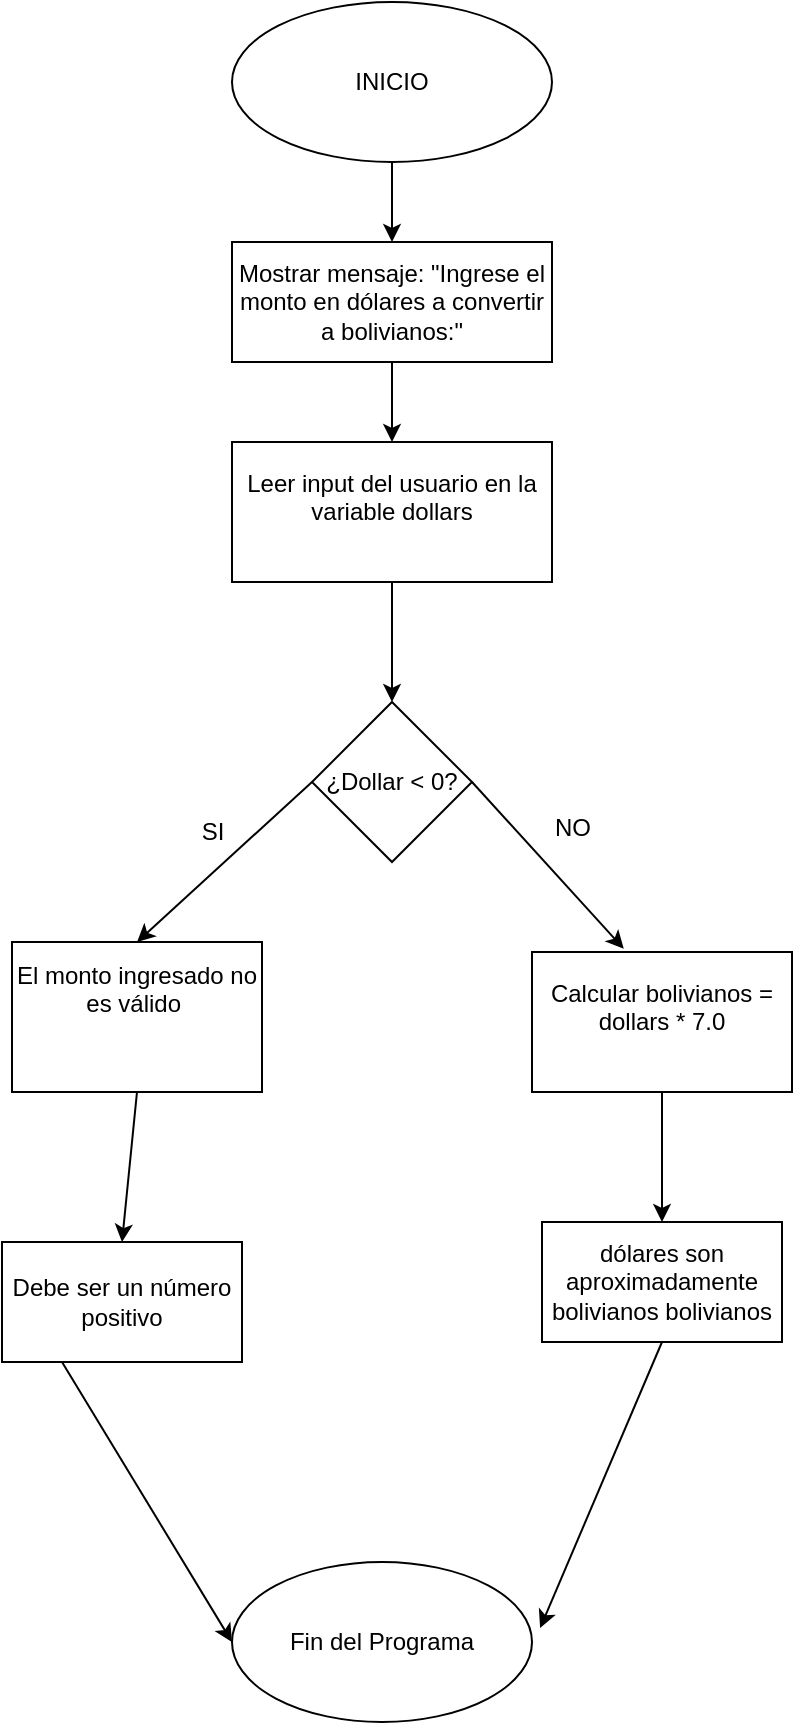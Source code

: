 <mxfile version="24.6.1" type="device">
  <diagram name="Página-1" id="bxtANWBePFYG9ldre4Y_">
    <mxGraphModel dx="1633" dy="766" grid="1" gridSize="10" guides="1" tooltips="1" connect="1" arrows="1" fold="1" page="1" pageScale="1" pageWidth="827" pageHeight="1169" math="0" shadow="0">
      <root>
        <mxCell id="0" />
        <mxCell id="1" parent="0" />
        <mxCell id="EbjDFUz-OWnhSn3aXGN4-6" style="edgeStyle=orthogonalEdgeStyle;rounded=0;orthogonalLoop=1;jettySize=auto;html=1;exitX=0.5;exitY=1;exitDx=0;exitDy=0;entryX=0.5;entryY=0;entryDx=0;entryDy=0;" parent="1" source="EbjDFUz-OWnhSn3aXGN4-5" target="EbjDFUz-OWnhSn3aXGN4-7" edge="1">
          <mxGeometry relative="1" as="geometry">
            <mxPoint x="440" y="160" as="targetPoint" />
          </mxGeometry>
        </mxCell>
        <mxCell id="EbjDFUz-OWnhSn3aXGN4-5" value="INICIO" style="ellipse;whiteSpace=wrap;html=1;" parent="1" vertex="1">
          <mxGeometry x="360" y="30" width="160" height="80" as="geometry" />
        </mxCell>
        <mxCell id="EbjDFUz-OWnhSn3aXGN4-8" style="edgeStyle=none;rounded=0;orthogonalLoop=1;jettySize=auto;html=1;entryX=0.5;entryY=0;entryDx=0;entryDy=0;" parent="1" target="EbjDFUz-OWnhSn3aXGN4-9" edge="1">
          <mxGeometry relative="1" as="geometry">
            <mxPoint x="440" y="250" as="targetPoint" />
            <mxPoint x="440" y="210" as="sourcePoint" />
          </mxGeometry>
        </mxCell>
        <mxCell id="EbjDFUz-OWnhSn3aXGN4-7" value="Mostrar mensaje: &quot;Ingrese el monto en dólares a convertir a bolivianos:&quot;" style="whiteSpace=wrap;html=1;" parent="1" vertex="1">
          <mxGeometry x="360" y="150" width="160" height="60" as="geometry" />
        </mxCell>
        <mxCell id="cbmGmx_zPtB3ROgtUopt-5" style="edgeStyle=none;rounded=0;orthogonalLoop=1;jettySize=auto;html=1;exitX=0.5;exitY=1;exitDx=0;exitDy=0;" edge="1" parent="1" source="EbjDFUz-OWnhSn3aXGN4-9" target="cbmGmx_zPtB3ROgtUopt-3">
          <mxGeometry relative="1" as="geometry" />
        </mxCell>
        <mxCell id="EbjDFUz-OWnhSn3aXGN4-9" value="&#xa;Leer input del usuario en la variable dollars&#xa;&#xa;" style="whiteSpace=wrap;html=1;" parent="1" vertex="1">
          <mxGeometry x="360" y="250" width="160" height="70" as="geometry" />
        </mxCell>
        <mxCell id="EbjDFUz-OWnhSn3aXGN4-14" style="edgeStyle=none;rounded=0;orthogonalLoop=1;jettySize=auto;html=1;exitX=1;exitY=0.5;exitDx=0;exitDy=0;entryX=0.353;entryY=-0.023;entryDx=0;entryDy=0;entryPerimeter=0;" parent="1" source="cbmGmx_zPtB3ROgtUopt-3" target="EbjDFUz-OWnhSn3aXGN4-16" edge="1">
          <mxGeometry relative="1" as="geometry">
            <mxPoint x="480" y="490" as="targetPoint" />
            <mxPoint x="477.5" y="410" as="sourcePoint" />
          </mxGeometry>
        </mxCell>
        <mxCell id="EbjDFUz-OWnhSn3aXGN4-17" style="edgeStyle=none;rounded=0;orthogonalLoop=1;jettySize=auto;html=1;exitX=0;exitY=0.5;exitDx=0;exitDy=0;entryX=0.5;entryY=0;entryDx=0;entryDy=0;" parent="1" source="cbmGmx_zPtB3ROgtUopt-3" target="EbjDFUz-OWnhSn3aXGN4-18" edge="1">
          <mxGeometry relative="1" as="geometry">
            <mxPoint x="365" y="480" as="targetPoint" />
            <mxPoint x="396.95" y="413" as="sourcePoint" />
          </mxGeometry>
        </mxCell>
        <mxCell id="EbjDFUz-OWnhSn3aXGN4-13" style="edgeStyle=none;rounded=0;orthogonalLoop=1;jettySize=auto;html=1;entryX=1;entryY=0.5;entryDx=0;entryDy=0;" parent="1" edge="1">
          <mxGeometry relative="1" as="geometry">
            <mxPoint x="515" y="385" as="sourcePoint" />
            <mxPoint x="515" y="385" as="targetPoint" />
          </mxGeometry>
        </mxCell>
        <mxCell id="EbjDFUz-OWnhSn3aXGN4-15" value="NO&lt;div&gt;&lt;br&gt;&lt;/div&gt;" style="text;html=1;align=center;verticalAlign=middle;resizable=0;points=[];autosize=1;strokeColor=none;fillColor=none;" parent="1" vertex="1">
          <mxGeometry x="510" y="430" width="40" height="40" as="geometry" />
        </mxCell>
        <mxCell id="EbjDFUz-OWnhSn3aXGN4-23" style="edgeStyle=none;rounded=0;orthogonalLoop=1;jettySize=auto;html=1;exitX=0.5;exitY=1;exitDx=0;exitDy=0;entryX=0.5;entryY=0;entryDx=0;entryDy=0;" parent="1" source="EbjDFUz-OWnhSn3aXGN4-16" target="EbjDFUz-OWnhSn3aXGN4-24" edge="1">
          <mxGeometry relative="1" as="geometry">
            <mxPoint x="575" y="640" as="targetPoint" />
          </mxGeometry>
        </mxCell>
        <mxCell id="EbjDFUz-OWnhSn3aXGN4-16" value="Calcular bolivianos = dollars * 7.0&lt;div&gt;&lt;br/&gt;&lt;/div&gt;" style="whiteSpace=wrap;html=1;" parent="1" vertex="1">
          <mxGeometry x="510" y="505" width="130" height="70" as="geometry" />
        </mxCell>
        <mxCell id="EbjDFUz-OWnhSn3aXGN4-20" style="edgeStyle=none;rounded=0;orthogonalLoop=1;jettySize=auto;html=1;exitX=0.5;exitY=1;exitDx=0;exitDy=0;entryX=0.5;entryY=0;entryDx=0;entryDy=0;" parent="1" source="EbjDFUz-OWnhSn3aXGN4-18" target="EbjDFUz-OWnhSn3aXGN4-21" edge="1">
          <mxGeometry relative="1" as="geometry">
            <mxPoint x="398" y="640" as="targetPoint" />
          </mxGeometry>
        </mxCell>
        <mxCell id="EbjDFUz-OWnhSn3aXGN4-18" value="El monto ingresado no es válido&amp;nbsp;&lt;div&gt;&lt;br&gt;&lt;/div&gt;&lt;div&gt;&lt;br&gt;&lt;/div&gt;" style="whiteSpace=wrap;html=1;" parent="1" vertex="1">
          <mxGeometry x="250" y="500" width="125" height="75" as="geometry" />
        </mxCell>
        <mxCell id="EbjDFUz-OWnhSn3aXGN4-19" value="SI" style="text;html=1;align=center;verticalAlign=middle;resizable=0;points=[];autosize=1;strokeColor=none;fillColor=none;" parent="1" vertex="1">
          <mxGeometry x="335" y="430" width="30" height="30" as="geometry" />
        </mxCell>
        <mxCell id="cbmGmx_zPtB3ROgtUopt-2" style="edgeStyle=none;rounded=0;orthogonalLoop=1;jettySize=auto;html=1;exitX=0.25;exitY=1;exitDx=0;exitDy=0;entryX=0;entryY=0.5;entryDx=0;entryDy=0;" edge="1" parent="1" source="EbjDFUz-OWnhSn3aXGN4-21" target="cbmGmx_zPtB3ROgtUopt-1">
          <mxGeometry relative="1" as="geometry" />
        </mxCell>
        <mxCell id="EbjDFUz-OWnhSn3aXGN4-21" value="Debe ser un número positivo" style="whiteSpace=wrap;html=1;" parent="1" vertex="1">
          <mxGeometry x="245" y="650" width="120" height="60" as="geometry" />
        </mxCell>
        <mxCell id="EbjDFUz-OWnhSn3aXGN4-22" style="edgeStyle=none;rounded=0;orthogonalLoop=1;jettySize=auto;html=1;exitX=0.75;exitY=1;exitDx=0;exitDy=0;" parent="1" source="EbjDFUz-OWnhSn3aXGN4-21" target="EbjDFUz-OWnhSn3aXGN4-21" edge="1">
          <mxGeometry relative="1" as="geometry" />
        </mxCell>
        <mxCell id="EbjDFUz-OWnhSn3aXGN4-26" style="edgeStyle=none;rounded=0;orthogonalLoop=1;jettySize=auto;html=1;exitX=0.5;exitY=1;exitDx=0;exitDy=0;entryX=1.027;entryY=0.413;entryDx=0;entryDy=0;entryPerimeter=0;" parent="1" source="EbjDFUz-OWnhSn3aXGN4-24" target="cbmGmx_zPtB3ROgtUopt-1" edge="1">
          <mxGeometry relative="1" as="geometry">
            <mxPoint x="520" y="810" as="targetPoint" />
          </mxGeometry>
        </mxCell>
        <mxCell id="EbjDFUz-OWnhSn3aXGN4-24" value="dólares son aproximadamente bolivianos bolivianos" style="whiteSpace=wrap;html=1;" parent="1" vertex="1">
          <mxGeometry x="515" y="640" width="120" height="60" as="geometry" />
        </mxCell>
        <mxCell id="cbmGmx_zPtB3ROgtUopt-1" value="Fin del Programa" style="ellipse;whiteSpace=wrap;html=1;" vertex="1" parent="1">
          <mxGeometry x="360" y="810" width="150" height="80" as="geometry" />
        </mxCell>
        <mxCell id="cbmGmx_zPtB3ROgtUopt-3" value="¿Dollar &amp;lt; 0?" style="rhombus;whiteSpace=wrap;html=1;" vertex="1" parent="1">
          <mxGeometry x="400" y="380" width="80" height="80" as="geometry" />
        </mxCell>
      </root>
    </mxGraphModel>
  </diagram>
</mxfile>
